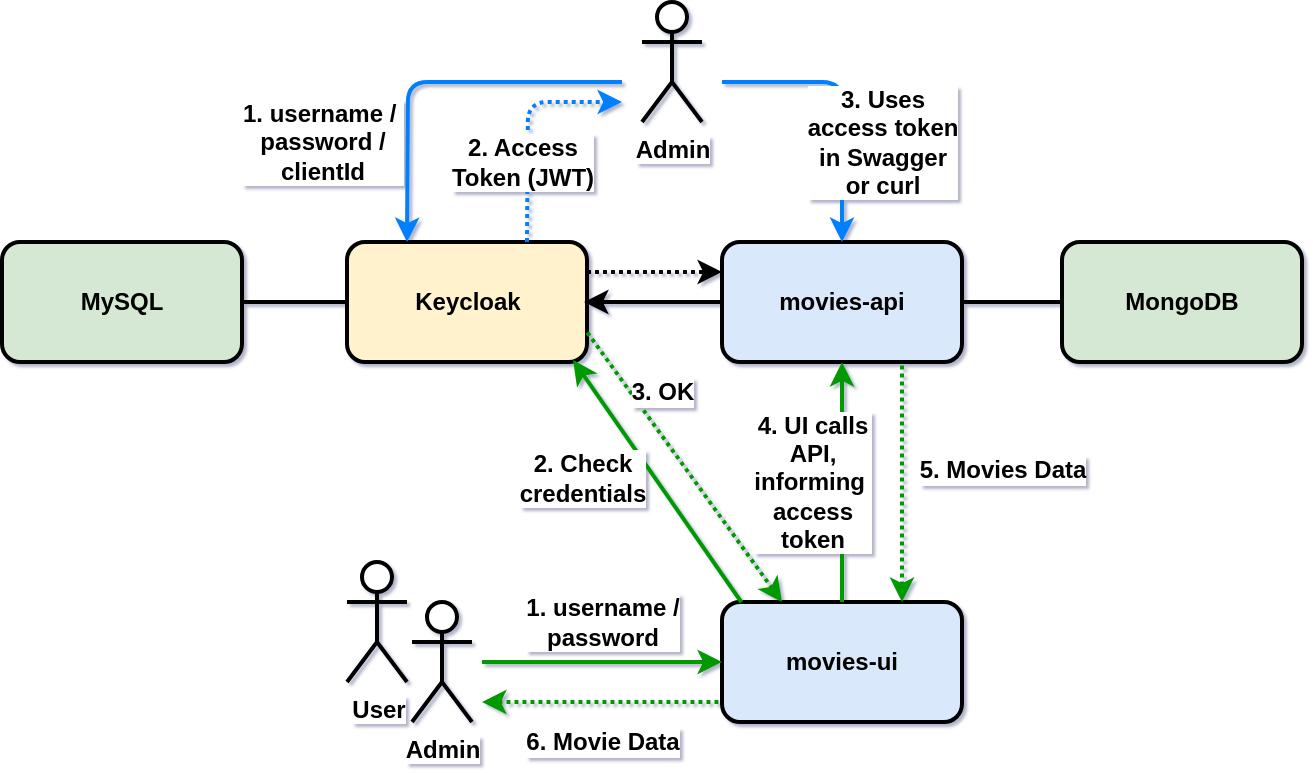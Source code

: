 <mxfile version="13.0.8" type="device"><diagram id="2y-wopMy5Lle05HrTWcG" name="Page-1"><mxGraphModel dx="655" dy="439" grid="1" gridSize="10" guides="1" tooltips="1" connect="1" arrows="1" fold="1" page="1" pageScale="1" pageWidth="850" pageHeight="1100" background="none" math="0" shadow="1"><root><mxCell id="0"/><mxCell id="1" parent="0"/><mxCell id="9UnkAYfGnmLMf_W8BQil-1" value="Keycloak" style="rounded=1;whiteSpace=wrap;html=1;strokeWidth=2;fontStyle=1;fillColor=#fff2cc;strokeColor=#000000;" parent="1" vertex="1"><mxGeometry x="192.5" y="140" width="120" height="60" as="geometry"/></mxCell><mxCell id="9UnkAYfGnmLMf_W8BQil-2" value="movies-ui" style="rounded=1;whiteSpace=wrap;html=1;strokeWidth=2;fontStyle=1;fillColor=#dae8fc;strokeColor=#000000;" parent="1" vertex="1"><mxGeometry x="380" y="320" width="120" height="60" as="geometry"/></mxCell><mxCell id="9UnkAYfGnmLMf_W8BQil-3" value="MongoDB" style="rounded=1;whiteSpace=wrap;html=1;strokeWidth=2;fontStyle=1;fillColor=#d5e8d4;strokeColor=#000000;" parent="1" vertex="1"><mxGeometry x="550" y="140" width="120" height="60" as="geometry"/></mxCell><mxCell id="9UnkAYfGnmLMf_W8BQil-4" value="movies-api" style="rounded=1;whiteSpace=wrap;html=1;strokeWidth=2;fontStyle=1;fillColor=#dae8fc;strokeColor=#000000;" parent="1" vertex="1"><mxGeometry x="380" y="140" width="120" height="60" as="geometry"/></mxCell><mxCell id="9UnkAYfGnmLMf_W8BQil-5" value="MySQL" style="rounded=1;whiteSpace=wrap;html=1;strokeWidth=2;fontStyle=1;fillColor=#d5e8d4;strokeColor=#000000;" parent="1" vertex="1"><mxGeometry x="20" y="140" width="120" height="60" as="geometry"/></mxCell><mxCell id="9UnkAYfGnmLMf_W8BQil-6" value="" style="endArrow=none;html=1;entryX=0;entryY=0.5;entryDx=0;entryDy=0;strokeWidth=2;exitX=1;exitY=0.5;exitDx=0;exitDy=0;" parent="1" source="9UnkAYfGnmLMf_W8BQil-5" target="9UnkAYfGnmLMf_W8BQil-1" edge="1"><mxGeometry width="50" height="50" relative="1" as="geometry"><mxPoint x="90" y="270" as="sourcePoint"/><mxPoint x="140" y="230" as="targetPoint"/></mxGeometry></mxCell><mxCell id="9UnkAYfGnmLMf_W8BQil-7" value="" style="endArrow=none;html=1;entryX=0;entryY=0.5;entryDx=0;entryDy=0;strokeWidth=2;exitX=1;exitY=0.5;exitDx=0;exitDy=0;" parent="1" source="9UnkAYfGnmLMf_W8BQil-4" target="9UnkAYfGnmLMf_W8BQil-3" edge="1"><mxGeometry width="50" height="50" relative="1" as="geometry"><mxPoint x="100" y="280" as="sourcePoint"/><mxPoint x="100" y="210" as="targetPoint"/></mxGeometry></mxCell><mxCell id="9UnkAYfGnmLMf_W8BQil-8" value="" style="endArrow=none;startArrow=classic;html=1;strokeWidth=2;exitX=0.942;exitY=0.984;exitDx=0;exitDy=0;strokeColor=#009900;exitPerimeter=0;entryX=0.081;entryY=0.002;entryDx=0;entryDy=0;endFill=0;entryPerimeter=0;" parent="1" source="9UnkAYfGnmLMf_W8BQil-1" target="9UnkAYfGnmLMf_W8BQil-2" edge="1"><mxGeometry width="50" height="50" relative="1" as="geometry"><mxPoint x="190" y="200" as="sourcePoint"/><mxPoint x="240" y="150" as="targetPoint"/></mxGeometry></mxCell><mxCell id="9UnkAYfGnmLMf_W8BQil-30" value="&lt;b&gt;2. Check&lt;br&gt;credentials&lt;/b&gt;" style="text;html=1;resizable=0;points=[];align=center;verticalAlign=middle;labelBackgroundColor=#ffffff;" parent="9UnkAYfGnmLMf_W8BQil-8" vertex="1" connectable="0"><mxGeometry x="0.0" y="2" relative="1" as="geometry"><mxPoint x="-39.31" as="offset"/></mxGeometry></mxCell><mxCell id="9UnkAYfGnmLMf_W8BQil-9" value="" style="endArrow=classic;startArrow=none;html=1;strokeWidth=2;exitX=1;exitY=0.25;exitDx=0;exitDy=0;entryX=0;entryY=0.25;entryDx=0;entryDy=0;startFill=0;endFill=1;dashed=1;dashPattern=1 1;" parent="1" source="9UnkAYfGnmLMf_W8BQil-1" target="9UnkAYfGnmLMf_W8BQil-4" edge="1"><mxGeometry width="50" height="50" relative="1" as="geometry"><mxPoint x="180" y="300" as="sourcePoint"/><mxPoint x="230" y="250" as="targetPoint"/></mxGeometry></mxCell><mxCell id="9UnkAYfGnmLMf_W8BQil-10" value="" style="endArrow=classic;startArrow=none;html=1;strokeWidth=2;strokeColor=#009900;startFill=0;exitX=0.5;exitY=0;exitDx=0;exitDy=0;" parent="1" edge="1" source="9UnkAYfGnmLMf_W8BQil-2"><mxGeometry width="50" height="50" relative="1" as="geometry"><mxPoint x="440" y="290" as="sourcePoint"/><mxPoint x="440" y="200" as="targetPoint"/></mxGeometry></mxCell><mxCell id="9UnkAYfGnmLMf_W8BQil-31" value="&lt;b&gt;4. UI calls&lt;br&gt;API,&lt;br&gt;informing&amp;nbsp;&lt;br&gt;access&lt;br&gt;token&lt;br&gt;&lt;/b&gt;" style="text;html=1;resizable=0;points=[];align=center;verticalAlign=middle;labelBackgroundColor=#ffffff;" parent="9UnkAYfGnmLMf_W8BQil-10" vertex="1" connectable="0"><mxGeometry x="0.067" relative="1" as="geometry"><mxPoint x="-15" y="4.14" as="offset"/></mxGeometry></mxCell><mxCell id="9UnkAYfGnmLMf_W8BQil-11" value="&lt;b&gt;Admin&lt;/b&gt;" style="shape=umlActor;verticalLabelPosition=bottom;labelBackgroundColor=#ffffff;verticalAlign=top;html=1;outlineConnect=0;strokeColor=#000000;strokeWidth=2;" parent="1" vertex="1"><mxGeometry x="340" y="20" width="30" height="60" as="geometry"/></mxCell><mxCell id="9UnkAYfGnmLMf_W8BQil-12" value="" style="endArrow=classic;html=1;strokeWidth=2;entryX=0.5;entryY=0;entryDx=0;entryDy=0;startArrow=none;startFill=0;strokeColor=#007FFF;" parent="1" target="9UnkAYfGnmLMf_W8BQil-4" edge="1"><mxGeometry width="50" height="50" relative="1" as="geometry"><mxPoint x="380" y="60" as="sourcePoint"/><mxPoint x="290" y="360" as="targetPoint"/><Array as="points"><mxPoint x="440" y="60"/></Array></mxGeometry></mxCell><mxCell id="9UnkAYfGnmLMf_W8BQil-13" value="&lt;b&gt;&lt;span&gt;3. Uses &lt;br&gt;access token&lt;br&gt;in&amp;nbsp;&lt;/span&gt;&lt;span&gt;Swagger&lt;br&gt;or curl&lt;br&gt;&lt;/span&gt;&lt;/b&gt;" style="text;html=1;resizable=0;points=[];align=center;verticalAlign=middle;labelBackgroundColor=#ffffff;" parent="9UnkAYfGnmLMf_W8BQil-12" vertex="1" connectable="0"><mxGeometry x="-0.085" y="1" relative="1" as="geometry"><mxPoint x="19" y="26" as="offset"/></mxGeometry></mxCell><mxCell id="9UnkAYfGnmLMf_W8BQil-14" value="&lt;b style=&quot;font-size: 12px&quot;&gt;&lt;span&gt;1. username /&amp;nbsp;&lt;br&gt;password /&lt;br&gt;clientId&lt;br&gt;&lt;/span&gt;&lt;/b&gt;" style="endArrow=classic;html=1;strokeWidth=2;entryX=0.25;entryY=0;entryDx=0;entryDy=0;startArrow=none;startFill=0;strokeColor=#007FFF;endFill=1;" parent="1" target="9UnkAYfGnmLMf_W8BQil-1" edge="1"><mxGeometry x="0.144" y="52" width="50" height="50" relative="1" as="geometry"><mxPoint x="330" y="60" as="sourcePoint"/><mxPoint x="220" y="320" as="targetPoint"/><Array as="points"><mxPoint x="223" y="60"/></Array><mxPoint x="-95" y="30" as="offset"/></mxGeometry></mxCell><mxCell id="9UnkAYfGnmLMf_W8BQil-17" value="&lt;b&gt;Admin&lt;/b&gt;" style="shape=umlActor;verticalLabelPosition=bottom;labelBackgroundColor=#ffffff;verticalAlign=top;html=1;outlineConnect=0;strokeColor=#000000;strokeWidth=2;" parent="1" vertex="1"><mxGeometry x="225" y="320" width="30" height="60" as="geometry"/></mxCell><mxCell id="9UnkAYfGnmLMf_W8BQil-18" value="" style="endArrow=classic;startArrow=none;html=1;strokeWidth=2;entryX=0;entryY=0.5;entryDx=0;entryDy=0;strokeColor=#009900;startFill=0;" parent="1" target="9UnkAYfGnmLMf_W8BQil-2" edge="1"><mxGeometry width="50" height="50" relative="1" as="geometry"><mxPoint x="260" y="350" as="sourcePoint"/><mxPoint x="330" y="290" as="targetPoint"/></mxGeometry></mxCell><mxCell id="9UnkAYfGnmLMf_W8BQil-23" value="&lt;b&gt;1. username /&lt;br&gt;password&lt;br&gt;&lt;/b&gt;" style="text;html=1;resizable=0;points=[];align=center;verticalAlign=middle;labelBackgroundColor=#ffffff;" parent="9UnkAYfGnmLMf_W8BQil-18" vertex="1" connectable="0"><mxGeometry x="-0.183" y="1" relative="1" as="geometry"><mxPoint x="11" y="-19" as="offset"/></mxGeometry></mxCell><mxCell id="9UnkAYfGnmLMf_W8BQil-24" value="&lt;b&gt;User&lt;/b&gt;" style="shape=umlActor;verticalLabelPosition=bottom;labelBackgroundColor=#ffffff;verticalAlign=top;html=1;outlineConnect=0;strokeColor=#000000;strokeWidth=2;" parent="1" vertex="1"><mxGeometry x="192.5" y="300" width="30" height="60" as="geometry"/></mxCell><mxCell id="IaG4AMf1kBcs-ntEclLL-1" value="&lt;b&gt;&lt;span&gt;&lt;br&gt;&lt;/span&gt;&lt;/b&gt;" style="endArrow=classic;html=1;strokeWidth=2;startArrow=none;startFill=0;strokeColor=#007FFF;endFill=1;exitX=0.75;exitY=0;exitDx=0;exitDy=0;dashed=1;dashPattern=1 1;" parent="1" source="9UnkAYfGnmLMf_W8BQil-1" edge="1"><mxGeometry x="0.144" y="47" width="50" height="50" relative="1" as="geometry"><mxPoint x="340" y="70" as="sourcePoint"/><mxPoint x="330" y="70" as="targetPoint"/><Array as="points"><mxPoint x="283" y="70"/></Array><mxPoint x="-90" y="20" as="offset"/></mxGeometry></mxCell><mxCell id="IaG4AMf1kBcs-ntEclLL-2" value="&lt;b&gt;2. Access&lt;br&gt;Token (JWT)&lt;/b&gt;" style="text;html=1;resizable=0;points=[];align=center;verticalAlign=middle;labelBackgroundColor=#ffffff;" parent="IaG4AMf1kBcs-ntEclLL-1" vertex="1" connectable="0"><mxGeometry x="-0.624" relative="1" as="geometry"><mxPoint x="-3" y="-18" as="offset"/></mxGeometry></mxCell><mxCell id="nvl5jVca6n0dyb3dJHsa-2" value="" style="endArrow=none;startArrow=classic;html=1;strokeWidth=2;exitX=0.25;exitY=0;exitDx=0;exitDy=0;strokeColor=#009900;entryX=1;entryY=0.75;entryDx=0;entryDy=0;endFill=0;dashed=1;dashPattern=1 1;" edge="1" parent="1" source="9UnkAYfGnmLMf_W8BQil-2" target="9UnkAYfGnmLMf_W8BQil-1"><mxGeometry width="50" height="50" relative="1" as="geometry"><mxPoint x="315.54" y="209.04" as="sourcePoint"/><mxPoint x="390.0" y="300" as="targetPoint"/></mxGeometry></mxCell><mxCell id="nvl5jVca6n0dyb3dJHsa-3" value="&lt;b&gt;3. OK&lt;/b&gt;" style="text;html=1;resizable=0;points=[];align=center;verticalAlign=middle;labelBackgroundColor=#ffffff;" vertex="1" connectable="0" parent="nvl5jVca6n0dyb3dJHsa-2"><mxGeometry x="0.0" y="2" relative="1" as="geometry"><mxPoint x="-9.73" y="-38.8" as="offset"/></mxGeometry></mxCell><mxCell id="nvl5jVca6n0dyb3dJHsa-4" value="" style="endArrow=none;startArrow=classic;html=1;strokeWidth=2;strokeColor=#009900;startFill=1;entryX=0.75;entryY=1;entryDx=0;entryDy=0;exitX=0.75;exitY=0;exitDx=0;exitDy=0;endFill=0;dashed=1;dashPattern=1 1;" edge="1" parent="1" source="9UnkAYfGnmLMf_W8BQil-2" target="9UnkAYfGnmLMf_W8BQil-4"><mxGeometry width="50" height="50" relative="1" as="geometry"><mxPoint x="450.0" y="300" as="sourcePoint"/><mxPoint x="450.0" y="210" as="targetPoint"/></mxGeometry></mxCell><mxCell id="nvl5jVca6n0dyb3dJHsa-5" value="&lt;b&gt;5. Movies Data&lt;br&gt;&lt;/b&gt;" style="text;html=1;resizable=0;points=[];align=center;verticalAlign=middle;labelBackgroundColor=#ffffff;" vertex="1" connectable="0" parent="nvl5jVca6n0dyb3dJHsa-4"><mxGeometry x="0.067" relative="1" as="geometry"><mxPoint x="50" y="-2" as="offset"/></mxGeometry></mxCell><mxCell id="nvl5jVca6n0dyb3dJHsa-6" value="" style="endArrow=none;startArrow=classic;html=1;strokeWidth=2;entryX=0;entryY=0.5;entryDx=0;entryDy=0;strokeColor=#009900;startFill=1;endFill=0;dashed=1;dashPattern=1 1;" edge="1" parent="1"><mxGeometry width="50" height="50" relative="1" as="geometry"><mxPoint x="260.0" y="370" as="sourcePoint"/><mxPoint x="380.0" y="370" as="targetPoint"/></mxGeometry></mxCell><mxCell id="nvl5jVca6n0dyb3dJHsa-7" value="&lt;b&gt;6. Movie Data&lt;br&gt;&lt;/b&gt;" style="text;html=1;resizable=0;points=[];align=center;verticalAlign=middle;labelBackgroundColor=#ffffff;" vertex="1" connectable="0" parent="nvl5jVca6n0dyb3dJHsa-6"><mxGeometry x="-0.183" y="1" relative="1" as="geometry"><mxPoint x="11.03" y="21" as="offset"/></mxGeometry></mxCell><mxCell id="nvl5jVca6n0dyb3dJHsa-8" value="" style="endArrow=none;startArrow=classic;html=1;strokeWidth=2;entryX=0;entryY=0.5;entryDx=0;entryDy=0;startFill=1;endFill=0;" edge="1" parent="1" target="9UnkAYfGnmLMf_W8BQil-4"><mxGeometry width="50" height="50" relative="1" as="geometry"><mxPoint x="311" y="170" as="sourcePoint"/><mxPoint x="390.0" y="180" as="targetPoint"/></mxGeometry></mxCell></root></mxGraphModel></diagram></mxfile>
